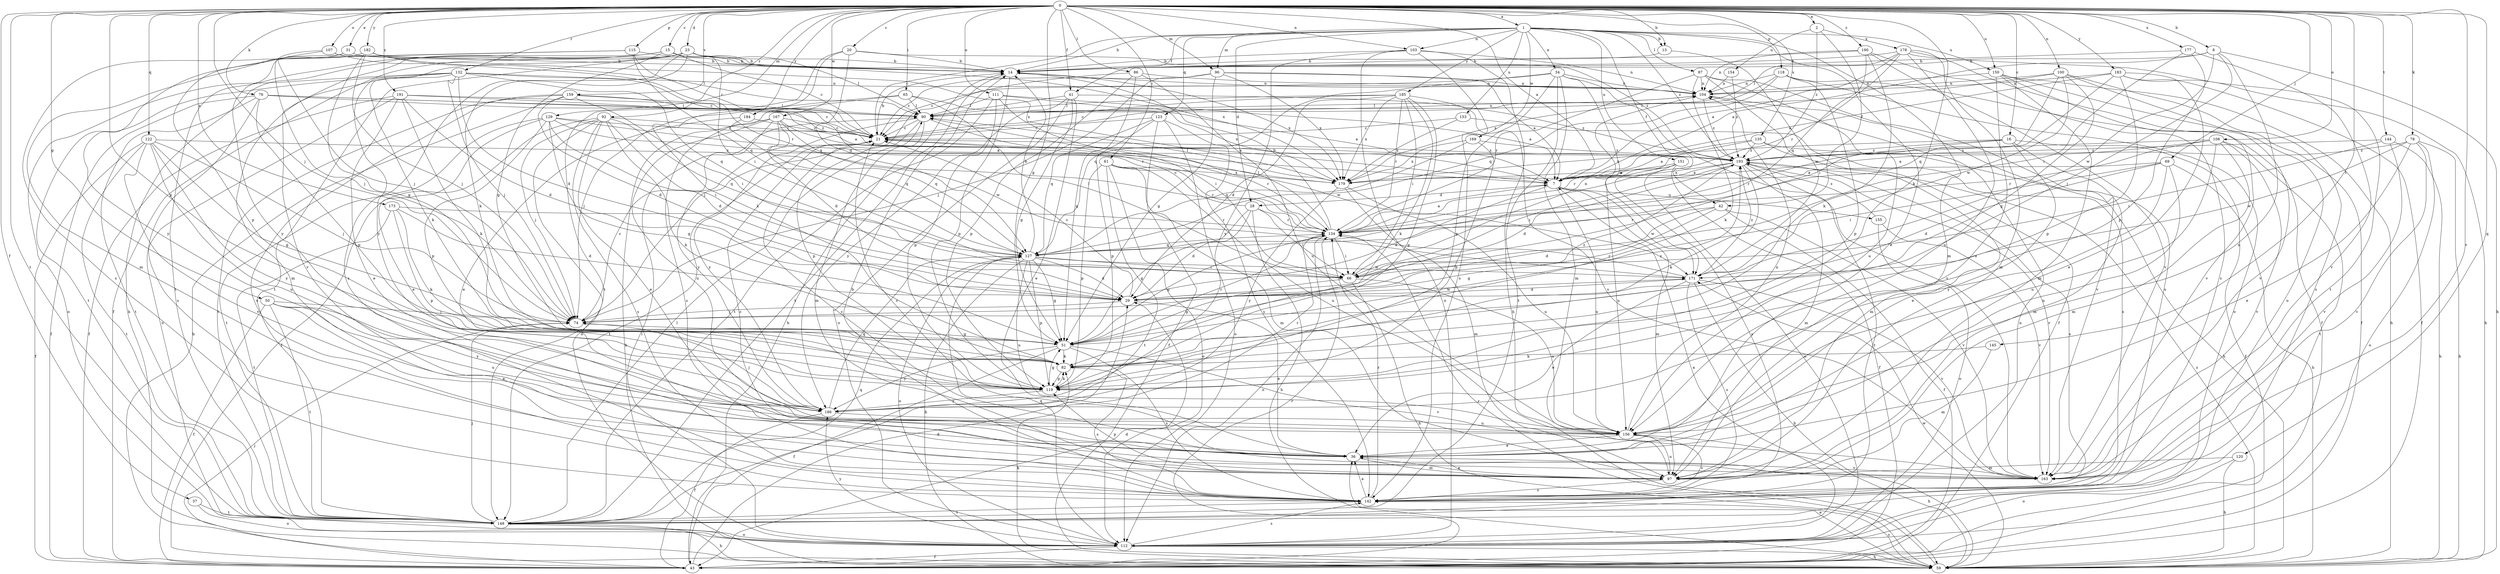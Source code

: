 strict digraph  {
0;
1;
2;
7;
8;
13;
14;
15;
16;
20;
21;
23;
28;
29;
31;
34;
36;
37;
41;
42;
43;
50;
51;
59;
61;
65;
66;
69;
74;
76;
78;
82;
86;
87;
90;
92;
96;
97;
100;
103;
104;
107;
108;
111;
112;
115;
118;
119;
120;
122;
123;
127;
129;
132;
134;
135;
142;
144;
145;
148;
150;
151;
153;
154;
155;
156;
159;
163;
167;
169;
171;
173;
177;
178;
179;
182;
183;
184;
185;
186;
190;
191;
193;
0 -> 1  [label=a];
0 -> 2  [label=a];
0 -> 7  [label=a];
0 -> 8  [label=b];
0 -> 13  [label=b];
0 -> 15  [label=c];
0 -> 16  [label=c];
0 -> 20  [label=c];
0 -> 23  [label=d];
0 -> 31  [label=e];
0 -> 37  [label=f];
0 -> 41  [label=f];
0 -> 50  [label=g];
0 -> 51  [label=g];
0 -> 61  [label=i];
0 -> 65  [label=i];
0 -> 69  [label=j];
0 -> 74  [label=j];
0 -> 76  [label=k];
0 -> 78  [label=k];
0 -> 82  [label=k];
0 -> 86  [label=l];
0 -> 92  [label=m];
0 -> 96  [label=m];
0 -> 100  [label=n];
0 -> 103  [label=n];
0 -> 107  [label=o];
0 -> 108  [label=o];
0 -> 111  [label=o];
0 -> 115  [label=p];
0 -> 118  [label=p];
0 -> 119  [label=p];
0 -> 120  [label=q];
0 -> 122  [label=q];
0 -> 129  [label=r];
0 -> 132  [label=r];
0 -> 135  [label=s];
0 -> 144  [label=t];
0 -> 145  [label=t];
0 -> 148  [label=t];
0 -> 150  [label=u];
0 -> 159  [label=v];
0 -> 163  [label=v];
0 -> 167  [label=w];
0 -> 173  [label=x];
0 -> 177  [label=x];
0 -> 182  [label=y];
0 -> 183  [label=y];
0 -> 184  [label=y];
0 -> 190  [label=z];
0 -> 191  [label=z];
1 -> 13  [label=b];
1 -> 14  [label=b];
1 -> 21  [label=c];
1 -> 28  [label=d];
1 -> 34  [label=e];
1 -> 36  [label=e];
1 -> 41  [label=f];
1 -> 42  [label=f];
1 -> 87  [label=l];
1 -> 96  [label=m];
1 -> 97  [label=m];
1 -> 103  [label=n];
1 -> 123  [label=q];
1 -> 150  [label=u];
1 -> 151  [label=u];
1 -> 153  [label=u];
1 -> 169  [label=w];
1 -> 185  [label=y];
1 -> 193  [label=z];
2 -> 42  [label=f];
2 -> 154  [label=u];
2 -> 178  [label=x];
2 -> 193  [label=z];
7 -> 28  [label=d];
7 -> 29  [label=d];
7 -> 97  [label=m];
7 -> 155  [label=u];
7 -> 156  [label=u];
7 -> 171  [label=w];
8 -> 7  [label=a];
8 -> 14  [label=b];
8 -> 59  [label=h];
8 -> 74  [label=j];
8 -> 156  [label=u];
8 -> 171  [label=w];
13 -> 14  [label=b];
13 -> 171  [label=w];
14 -> 104  [label=n];
14 -> 119  [label=p];
14 -> 148  [label=t];
14 -> 179  [label=x];
15 -> 14  [label=b];
15 -> 21  [label=c];
15 -> 51  [label=g];
15 -> 59  [label=h];
15 -> 148  [label=t];
15 -> 163  [label=v];
15 -> 179  [label=x];
16 -> 36  [label=e];
16 -> 43  [label=f];
16 -> 97  [label=m];
16 -> 134  [label=r];
16 -> 179  [label=x];
16 -> 193  [label=z];
20 -> 14  [label=b];
20 -> 82  [label=k];
20 -> 127  [label=q];
20 -> 148  [label=t];
20 -> 193  [label=z];
21 -> 14  [label=b];
21 -> 134  [label=r];
21 -> 148  [label=t];
21 -> 193  [label=z];
23 -> 14  [label=b];
23 -> 43  [label=f];
23 -> 66  [label=i];
23 -> 82  [label=k];
23 -> 90  [label=l];
23 -> 142  [label=s];
23 -> 148  [label=t];
23 -> 186  [label=y];
28 -> 21  [label=c];
28 -> 29  [label=d];
28 -> 51  [label=g];
28 -> 59  [label=h];
28 -> 66  [label=i];
28 -> 134  [label=r];
29 -> 21  [label=c];
29 -> 36  [label=e];
29 -> 74  [label=j];
29 -> 171  [label=w];
31 -> 14  [label=b];
31 -> 74  [label=j];
31 -> 119  [label=p];
34 -> 21  [label=c];
34 -> 97  [label=m];
34 -> 104  [label=n];
34 -> 119  [label=p];
34 -> 127  [label=q];
34 -> 148  [label=t];
34 -> 163  [label=v];
34 -> 171  [label=w];
36 -> 21  [label=c];
36 -> 97  [label=m];
36 -> 163  [label=v];
37 -> 112  [label=o];
37 -> 148  [label=t];
41 -> 36  [label=e];
41 -> 51  [label=g];
41 -> 90  [label=l];
41 -> 112  [label=o];
41 -> 186  [label=y];
41 -> 193  [label=z];
42 -> 29  [label=d];
42 -> 43  [label=f];
42 -> 51  [label=g];
42 -> 134  [label=r];
42 -> 163  [label=v];
43 -> 14  [label=b];
43 -> 29  [label=d];
43 -> 74  [label=j];
43 -> 134  [label=r];
50 -> 36  [label=e];
50 -> 43  [label=f];
50 -> 74  [label=j];
50 -> 148  [label=t];
50 -> 156  [label=u];
50 -> 186  [label=y];
51 -> 43  [label=f];
51 -> 82  [label=k];
51 -> 134  [label=r];
51 -> 142  [label=s];
51 -> 163  [label=v];
51 -> 186  [label=y];
51 -> 193  [label=z];
59 -> 29  [label=d];
59 -> 36  [label=e];
59 -> 82  [label=k];
59 -> 134  [label=r];
59 -> 142  [label=s];
59 -> 171  [label=w];
59 -> 193  [label=z];
61 -> 97  [label=m];
61 -> 112  [label=o];
61 -> 119  [label=p];
61 -> 134  [label=r];
61 -> 148  [label=t];
61 -> 156  [label=u];
61 -> 179  [label=x];
65 -> 7  [label=a];
65 -> 66  [label=i];
65 -> 74  [label=j];
65 -> 90  [label=l];
65 -> 142  [label=s];
66 -> 51  [label=g];
66 -> 59  [label=h];
66 -> 104  [label=n];
66 -> 156  [label=u];
69 -> 7  [label=a];
69 -> 29  [label=d];
69 -> 59  [label=h];
69 -> 66  [label=i];
69 -> 156  [label=u];
69 -> 186  [label=y];
74 -> 21  [label=c];
74 -> 51  [label=g];
74 -> 193  [label=z];
76 -> 7  [label=a];
76 -> 43  [label=f];
76 -> 90  [label=l];
76 -> 119  [label=p];
76 -> 142  [label=s];
76 -> 148  [label=t];
76 -> 193  [label=z];
78 -> 36  [label=e];
78 -> 59  [label=h];
78 -> 112  [label=o];
78 -> 163  [label=v];
78 -> 171  [label=w];
78 -> 193  [label=z];
82 -> 119  [label=p];
82 -> 142  [label=s];
86 -> 51  [label=g];
86 -> 74  [label=j];
86 -> 104  [label=n];
86 -> 119  [label=p];
86 -> 156  [label=u];
87 -> 43  [label=f];
87 -> 82  [label=k];
87 -> 104  [label=n];
87 -> 134  [label=r];
87 -> 142  [label=s];
87 -> 156  [label=u];
90 -> 21  [label=c];
90 -> 97  [label=m];
90 -> 104  [label=n];
90 -> 119  [label=p];
90 -> 171  [label=w];
90 -> 186  [label=y];
92 -> 21  [label=c];
92 -> 36  [label=e];
92 -> 43  [label=f];
92 -> 66  [label=i];
92 -> 74  [label=j];
92 -> 82  [label=k];
92 -> 112  [label=o];
92 -> 127  [label=q];
92 -> 142  [label=s];
96 -> 7  [label=a];
96 -> 21  [label=c];
96 -> 51  [label=g];
96 -> 74  [label=j];
96 -> 104  [label=n];
96 -> 179  [label=x];
97 -> 21  [label=c];
97 -> 36  [label=e];
97 -> 119  [label=p];
97 -> 142  [label=s];
97 -> 156  [label=u];
100 -> 21  [label=c];
100 -> 51  [label=g];
100 -> 66  [label=i];
100 -> 104  [label=n];
100 -> 142  [label=s];
100 -> 163  [label=v];
100 -> 171  [label=w];
103 -> 14  [label=b];
103 -> 59  [label=h];
103 -> 104  [label=n];
103 -> 112  [label=o];
103 -> 142  [label=s];
103 -> 186  [label=y];
104 -> 90  [label=l];
104 -> 163  [label=v];
104 -> 193  [label=z];
107 -> 14  [label=b];
107 -> 74  [label=j];
107 -> 179  [label=x];
107 -> 186  [label=y];
108 -> 7  [label=a];
108 -> 97  [label=m];
108 -> 134  [label=r];
108 -> 148  [label=t];
108 -> 156  [label=u];
108 -> 163  [label=v];
108 -> 193  [label=z];
111 -> 7  [label=a];
111 -> 66  [label=i];
111 -> 90  [label=l];
111 -> 119  [label=p];
111 -> 148  [label=t];
111 -> 179  [label=x];
112 -> 7  [label=a];
112 -> 43  [label=f];
112 -> 59  [label=h];
112 -> 90  [label=l];
112 -> 104  [label=n];
112 -> 127  [label=q];
112 -> 142  [label=s];
112 -> 186  [label=y];
115 -> 14  [label=b];
115 -> 21  [label=c];
115 -> 97  [label=m];
115 -> 127  [label=q];
115 -> 186  [label=y];
118 -> 43  [label=f];
118 -> 104  [label=n];
118 -> 112  [label=o];
118 -> 119  [label=p];
118 -> 127  [label=q];
118 -> 179  [label=x];
119 -> 51  [label=g];
119 -> 82  [label=k];
119 -> 186  [label=y];
120 -> 59  [label=h];
120 -> 97  [label=m];
120 -> 112  [label=o];
122 -> 43  [label=f];
122 -> 51  [label=g];
122 -> 74  [label=j];
122 -> 148  [label=t];
122 -> 156  [label=u];
122 -> 163  [label=v];
122 -> 186  [label=y];
122 -> 193  [label=z];
123 -> 21  [label=c];
123 -> 43  [label=f];
123 -> 112  [label=o];
123 -> 119  [label=p];
123 -> 127  [label=q];
123 -> 142  [label=s];
127 -> 14  [label=b];
127 -> 29  [label=d];
127 -> 51  [label=g];
127 -> 59  [label=h];
127 -> 66  [label=i];
127 -> 112  [label=o];
127 -> 119  [label=p];
127 -> 156  [label=u];
127 -> 171  [label=w];
129 -> 7  [label=a];
129 -> 21  [label=c];
129 -> 29  [label=d];
129 -> 36  [label=e];
129 -> 51  [label=g];
129 -> 119  [label=p];
129 -> 148  [label=t];
129 -> 179  [label=x];
132 -> 21  [label=c];
132 -> 29  [label=d];
132 -> 74  [label=j];
132 -> 82  [label=k];
132 -> 97  [label=m];
132 -> 104  [label=n];
132 -> 112  [label=o];
132 -> 127  [label=q];
132 -> 148  [label=t];
134 -> 7  [label=a];
134 -> 14  [label=b];
134 -> 51  [label=g];
134 -> 66  [label=i];
134 -> 90  [label=l];
134 -> 112  [label=o];
134 -> 127  [label=q];
135 -> 7  [label=a];
135 -> 59  [label=h];
135 -> 97  [label=m];
135 -> 134  [label=r];
135 -> 193  [label=z];
142 -> 14  [label=b];
142 -> 36  [label=e];
142 -> 134  [label=r];
142 -> 148  [label=t];
144 -> 59  [label=h];
144 -> 66  [label=i];
144 -> 163  [label=v];
144 -> 193  [label=z];
145 -> 82  [label=k];
145 -> 97  [label=m];
148 -> 59  [label=h];
148 -> 74  [label=j];
148 -> 90  [label=l];
148 -> 112  [label=o];
148 -> 127  [label=q];
150 -> 43  [label=f];
150 -> 59  [label=h];
150 -> 97  [label=m];
150 -> 104  [label=n];
150 -> 156  [label=u];
150 -> 163  [label=v];
151 -> 43  [label=f];
151 -> 112  [label=o];
151 -> 142  [label=s];
151 -> 156  [label=u];
151 -> 179  [label=x];
153 -> 21  [label=c];
153 -> 142  [label=s];
153 -> 179  [label=x];
154 -> 104  [label=n];
154 -> 193  [label=z];
155 -> 112  [label=o];
155 -> 163  [label=v];
155 -> 193  [label=z];
156 -> 36  [label=e];
156 -> 59  [label=h];
156 -> 104  [label=n];
156 -> 142  [label=s];
159 -> 21  [label=c];
159 -> 29  [label=d];
159 -> 59  [label=h];
159 -> 66  [label=i];
159 -> 90  [label=l];
159 -> 142  [label=s];
159 -> 148  [label=t];
163 -> 21  [label=c];
167 -> 7  [label=a];
167 -> 21  [label=c];
167 -> 29  [label=d];
167 -> 59  [label=h];
167 -> 127  [label=q];
167 -> 156  [label=u];
167 -> 171  [label=w];
167 -> 186  [label=y];
169 -> 119  [label=p];
169 -> 127  [label=q];
169 -> 179  [label=x];
169 -> 193  [label=z];
171 -> 29  [label=d];
171 -> 36  [label=e];
171 -> 59  [label=h];
171 -> 134  [label=r];
171 -> 142  [label=s];
171 -> 163  [label=v];
171 -> 193  [label=z];
173 -> 29  [label=d];
173 -> 82  [label=k];
173 -> 119  [label=p];
173 -> 134  [label=r];
173 -> 148  [label=t];
177 -> 14  [label=b];
177 -> 66  [label=i];
177 -> 119  [label=p];
177 -> 163  [label=v];
178 -> 7  [label=a];
178 -> 14  [label=b];
178 -> 90  [label=l];
178 -> 97  [label=m];
178 -> 112  [label=o];
178 -> 134  [label=r];
178 -> 148  [label=t];
178 -> 156  [label=u];
179 -> 90  [label=l];
179 -> 97  [label=m];
179 -> 156  [label=u];
179 -> 186  [label=y];
182 -> 14  [label=b];
182 -> 51  [label=g];
182 -> 74  [label=j];
182 -> 90  [label=l];
182 -> 134  [label=r];
182 -> 142  [label=s];
183 -> 7  [label=a];
183 -> 36  [label=e];
183 -> 43  [label=f];
183 -> 59  [label=h];
183 -> 104  [label=n];
183 -> 119  [label=p];
183 -> 127  [label=q];
184 -> 21  [label=c];
184 -> 36  [label=e];
184 -> 127  [label=q];
185 -> 21  [label=c];
185 -> 29  [label=d];
185 -> 66  [label=i];
185 -> 82  [label=k];
185 -> 90  [label=l];
185 -> 119  [label=p];
185 -> 134  [label=r];
185 -> 163  [label=v];
185 -> 179  [label=x];
186 -> 43  [label=f];
186 -> 74  [label=j];
186 -> 127  [label=q];
186 -> 134  [label=r];
186 -> 156  [label=u];
190 -> 14  [label=b];
190 -> 82  [label=k];
190 -> 104  [label=n];
190 -> 127  [label=q];
190 -> 142  [label=s];
190 -> 163  [label=v];
191 -> 29  [label=d];
191 -> 36  [label=e];
191 -> 43  [label=f];
191 -> 82  [label=k];
191 -> 90  [label=l];
191 -> 112  [label=o];
191 -> 134  [label=r];
193 -> 7  [label=a];
193 -> 29  [label=d];
193 -> 66  [label=i];
193 -> 82  [label=k];
193 -> 97  [label=m];
193 -> 142  [label=s];
193 -> 148  [label=t];
193 -> 163  [label=v];
193 -> 179  [label=x];
}
